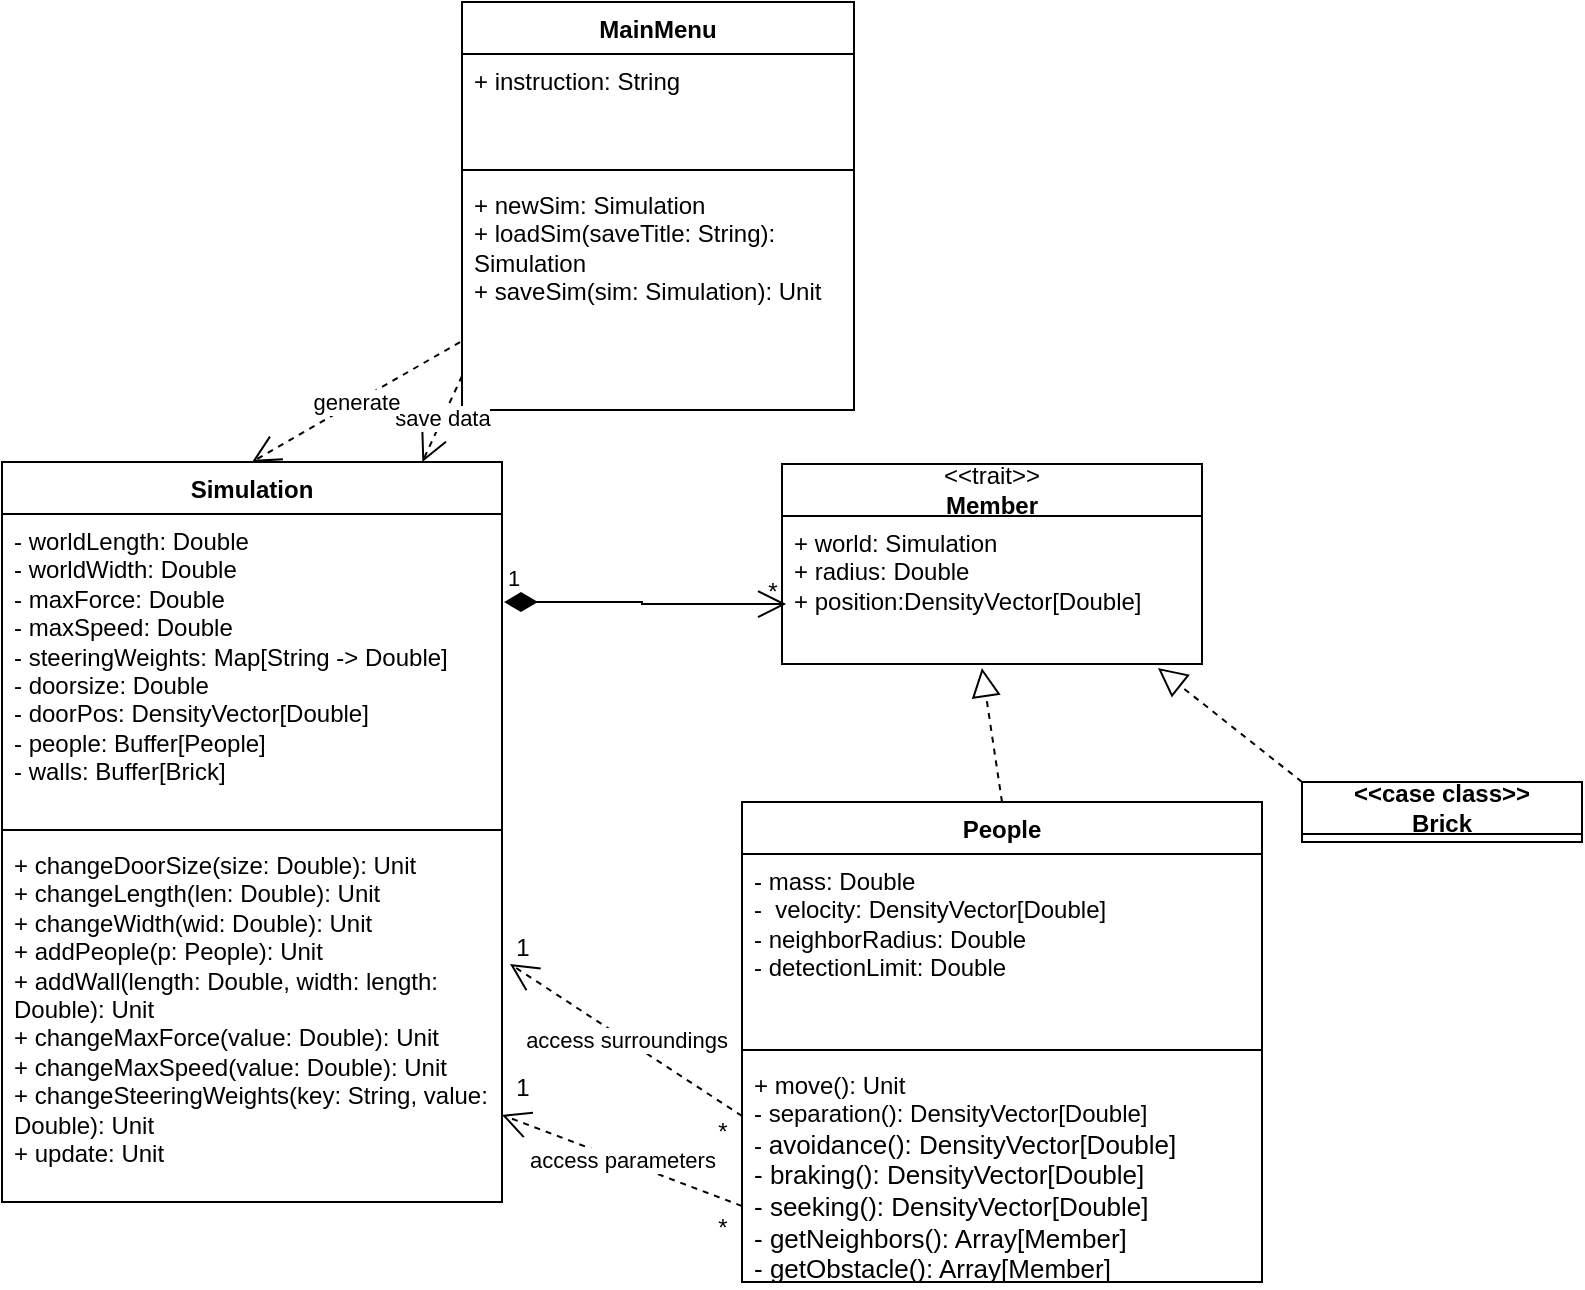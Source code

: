 <mxfile version="23.1.2" type="github">
  <diagram id="C5RBs43oDa-KdzZeNtuy" name="Page-1">
    <mxGraphModel dx="1222" dy="646" grid="1" gridSize="10" guides="1" tooltips="1" connect="1" arrows="1" fold="1" page="1" pageScale="1" pageWidth="1169" pageHeight="827" math="0" shadow="0">
      <root>
        <mxCell id="WIyWlLk6GJQsqaUBKTNV-0" />
        <mxCell id="WIyWlLk6GJQsqaUBKTNV-1" parent="WIyWlLk6GJQsqaUBKTNV-0" />
        <mxCell id="RkpjHpUXgbbp_-WKOQ0z-0" value="MainMenu" style="swimlane;fontStyle=1;align=center;verticalAlign=top;childLayout=stackLayout;horizontal=1;startSize=26;horizontalStack=0;resizeParent=1;resizeParentMax=0;resizeLast=0;collapsible=1;marginBottom=0;whiteSpace=wrap;html=1;" parent="WIyWlLk6GJQsqaUBKTNV-1" vertex="1">
          <mxGeometry x="510" y="250" width="196" height="204" as="geometry" />
        </mxCell>
        <mxCell id="RkpjHpUXgbbp_-WKOQ0z-1" value="&lt;div&gt;+ instruction: String&lt;br&gt;&lt;/div&gt;" style="text;strokeColor=none;fillColor=none;align=left;verticalAlign=top;spacingLeft=4;spacingRight=4;overflow=hidden;rotatable=0;points=[[0,0.5],[1,0.5]];portConstraint=eastwest;whiteSpace=wrap;html=1;" parent="RkpjHpUXgbbp_-WKOQ0z-0" vertex="1">
          <mxGeometry y="26" width="196" height="54" as="geometry" />
        </mxCell>
        <mxCell id="RkpjHpUXgbbp_-WKOQ0z-2" value="" style="line;strokeWidth=1;fillColor=none;align=left;verticalAlign=middle;spacingTop=-1;spacingLeft=3;spacingRight=3;rotatable=0;labelPosition=right;points=[];portConstraint=eastwest;strokeColor=inherit;" parent="RkpjHpUXgbbp_-WKOQ0z-0" vertex="1">
          <mxGeometry y="80" width="196" height="8" as="geometry" />
        </mxCell>
        <mxCell id="RkpjHpUXgbbp_-WKOQ0z-3" value="&lt;div&gt;+ newSim: Simulation&lt;/div&gt;&lt;div&gt;+ loadSim(saveTitle: String): Simulation&lt;br&gt;&lt;/div&gt;&lt;div&gt;+ saveSim(sim: Simulation): Unit&lt;br&gt;&lt;/div&gt;" style="text;strokeColor=none;fillColor=none;align=left;verticalAlign=top;spacingLeft=4;spacingRight=4;overflow=hidden;rotatable=0;points=[[0,0.5],[1,0.5]];portConstraint=eastwest;whiteSpace=wrap;html=1;" parent="RkpjHpUXgbbp_-WKOQ0z-0" vertex="1">
          <mxGeometry y="88" width="196" height="116" as="geometry" />
        </mxCell>
        <mxCell id="RkpjHpUXgbbp_-WKOQ0z-4" value="Simulation" style="swimlane;fontStyle=1;align=center;verticalAlign=top;childLayout=stackLayout;horizontal=1;startSize=26;horizontalStack=0;resizeParent=1;resizeParentMax=0;resizeLast=0;collapsible=1;marginBottom=0;whiteSpace=wrap;html=1;" parent="WIyWlLk6GJQsqaUBKTNV-1" vertex="1">
          <mxGeometry x="280" y="480" width="250" height="370" as="geometry" />
        </mxCell>
        <mxCell id="RkpjHpUXgbbp_-WKOQ0z-5" value="&lt;div&gt;- worldLength: Double&lt;/div&gt;&lt;div&gt;- worldWidth: Double&lt;/div&gt;&lt;div&gt;- maxForce: Double&lt;/div&gt;&lt;div&gt;- maxSpeed: Double&lt;/div&gt;&lt;div&gt;- steeringWeights: Map[String -&amp;gt; Double]&lt;br&gt;&lt;/div&gt;&lt;div&gt;- doorsize: Double&lt;/div&gt;&lt;div&gt;- doorPos: DensityVector[Double]&lt;br&gt;&lt;/div&gt;&lt;div&gt;- people: Buffer[People] &lt;br&gt;&lt;/div&gt;&lt;div&gt;- walls: Buffer[Brick]&lt;br&gt;&lt;/div&gt;&lt;div&gt;&lt;br&gt;&lt;/div&gt;" style="text;strokeColor=none;fillColor=none;align=left;verticalAlign=top;spacingLeft=4;spacingRight=4;overflow=hidden;rotatable=0;points=[[0,0.5],[1,0.5]];portConstraint=eastwest;whiteSpace=wrap;html=1;" parent="RkpjHpUXgbbp_-WKOQ0z-4" vertex="1">
          <mxGeometry y="26" width="250" height="154" as="geometry" />
        </mxCell>
        <mxCell id="RkpjHpUXgbbp_-WKOQ0z-6" value="" style="line;strokeWidth=1;fillColor=none;align=left;verticalAlign=middle;spacingTop=-1;spacingLeft=3;spacingRight=3;rotatable=0;labelPosition=right;points=[];portConstraint=eastwest;strokeColor=inherit;" parent="RkpjHpUXgbbp_-WKOQ0z-4" vertex="1">
          <mxGeometry y="180" width="250" height="8" as="geometry" />
        </mxCell>
        <mxCell id="RkpjHpUXgbbp_-WKOQ0z-7" value="&lt;div&gt;+ changeDoorSize(size: Double): Unit&lt;/div&gt;&lt;div&gt;+ changeLength(len: Double): Unit&lt;/div&gt;&lt;div&gt;+ changeWidth(wid: Double): Unit&lt;/div&gt;&lt;div&gt;+ addPeople(p: People): Unit&lt;/div&gt;&lt;div&gt;+ addWall(length: Double, width: length: Double): Unit&lt;/div&gt;&lt;div&gt;+ changeMaxForce(value: Double): Unit&lt;/div&gt;&lt;div&gt;+ changeMaxSpeed(value: Double): Unit&lt;/div&gt;&lt;div&gt;+ changeSteeringWeights(key: String, value: Double): Unit&lt;br&gt;&lt;/div&gt;&lt;div&gt;+ update: Unit&lt;br&gt;&lt;/div&gt;&lt;div&gt;&lt;br&gt;&lt;/div&gt;" style="text;strokeColor=none;fillColor=none;align=left;verticalAlign=top;spacingLeft=4;spacingRight=4;overflow=hidden;rotatable=0;points=[[0,0.5],[1,0.5]];portConstraint=eastwest;whiteSpace=wrap;html=1;" parent="RkpjHpUXgbbp_-WKOQ0z-4" vertex="1">
          <mxGeometry y="188" width="250" height="182" as="geometry" />
        </mxCell>
        <mxCell id="jS9uIl8wAypgQjRNOiSP-0" value="People" style="swimlane;fontStyle=1;align=center;verticalAlign=top;childLayout=stackLayout;horizontal=1;startSize=26;horizontalStack=0;resizeParent=1;resizeParentMax=0;resizeLast=0;collapsible=1;marginBottom=0;whiteSpace=wrap;html=1;" vertex="1" parent="WIyWlLk6GJQsqaUBKTNV-1">
          <mxGeometry x="650" y="650" width="260" height="240" as="geometry" />
        </mxCell>
        <mxCell id="jS9uIl8wAypgQjRNOiSP-1" value="- mass: Double&lt;br&gt;&lt;div&gt;-&amp;nbsp; velocity: DensityVector[Double]&lt;/div&gt;&lt;div&gt;- neighborRadius: Double&lt;/div&gt;&lt;div&gt;- detectionLimit: Double&lt;/div&gt;&lt;div&gt;&lt;br&gt;&lt;/div&gt;" style="text;strokeColor=none;fillColor=none;align=left;verticalAlign=top;spacingLeft=4;spacingRight=4;overflow=hidden;rotatable=0;points=[[0,0.5],[1,0.5]];portConstraint=eastwest;whiteSpace=wrap;html=1;" vertex="1" parent="jS9uIl8wAypgQjRNOiSP-0">
          <mxGeometry y="26" width="260" height="94" as="geometry" />
        </mxCell>
        <mxCell id="jS9uIl8wAypgQjRNOiSP-2" value="" style="line;strokeWidth=1;fillColor=none;align=left;verticalAlign=middle;spacingTop=-1;spacingLeft=3;spacingRight=3;rotatable=0;labelPosition=right;points=[];portConstraint=eastwest;strokeColor=inherit;" vertex="1" parent="jS9uIl8wAypgQjRNOiSP-0">
          <mxGeometry y="120" width="260" height="8" as="geometry" />
        </mxCell>
        <mxCell id="jS9uIl8wAypgQjRNOiSP-3" value="&lt;div&gt;+ move(): Unit&lt;/div&gt;&lt;div&gt;- separation(): DensityVector[Double]&lt;/div&gt;&lt;div&gt;- &lt;font size=&quot;2&quot;&gt;avoidance(): DensityVector[Double]&lt;/font&gt;&lt;/div&gt;&lt;div&gt;&lt;font size=&quot;2&quot;&gt;- braking(): &lt;/font&gt;&lt;font size=&quot;2&quot;&gt;DensityVector[Double]&lt;/font&gt;&lt;/div&gt;&lt;div&gt;&lt;font size=&quot;2&quot;&gt;- seeking(): DensityVector[Double]&lt;/font&gt;&lt;/div&gt;&lt;div&gt;&lt;font size=&quot;2&quot;&gt;- getNeighbors(): Array[Member]&lt;/font&gt;&lt;/div&gt;&lt;div&gt;&lt;font size=&quot;2&quot;&gt;- getObstacle(): Array[Member]&lt;br&gt;&lt;/font&gt;&lt;/div&gt;&lt;div&gt;&lt;font size=&quot;2&quot;&gt;&lt;br&gt;&lt;/font&gt;&lt;/div&gt;&lt;div&gt;&lt;br&gt;&lt;/div&gt;&lt;div&gt;&lt;br&gt;&lt;/div&gt;" style="text;strokeColor=none;fillColor=none;align=left;verticalAlign=top;spacingLeft=4;spacingRight=4;overflow=hidden;rotatable=0;points=[[0,0.5],[1,0.5]];portConstraint=eastwest;whiteSpace=wrap;html=1;" vertex="1" parent="jS9uIl8wAypgQjRNOiSP-0">
          <mxGeometry y="128" width="260" height="112" as="geometry" />
        </mxCell>
        <mxCell id="jS9uIl8wAypgQjRNOiSP-5" value="&lt;div&gt;&amp;lt;&amp;lt;trait&amp;gt;&amp;gt;&lt;/div&gt;&lt;div&gt;&lt;b&gt;Member&lt;/b&gt;&lt;br&gt;&lt;/div&gt;" style="swimlane;fontStyle=0;childLayout=stackLayout;horizontal=1;startSize=26;fillColor=none;horizontalStack=0;resizeParent=1;resizeParentMax=0;resizeLast=0;collapsible=1;marginBottom=0;whiteSpace=wrap;html=1;" vertex="1" parent="WIyWlLk6GJQsqaUBKTNV-1">
          <mxGeometry x="670" y="481" width="210" height="100" as="geometry" />
        </mxCell>
        <mxCell id="jS9uIl8wAypgQjRNOiSP-6" value="&lt;div&gt;+ world: Simulation&lt;br&gt;&lt;/div&gt;&lt;div&gt;+ radius: Double&lt;/div&gt;+ position:DensityVector[Double]" style="text;strokeColor=none;fillColor=none;align=left;verticalAlign=top;spacingLeft=4;spacingRight=4;overflow=hidden;rotatable=0;points=[[0,0.5],[1,0.5]];portConstraint=eastwest;whiteSpace=wrap;html=1;" vertex="1" parent="jS9uIl8wAypgQjRNOiSP-5">
          <mxGeometry y="26" width="210" height="74" as="geometry" />
        </mxCell>
        <mxCell id="jS9uIl8wAypgQjRNOiSP-9" value="&lt;div&gt;&lt;b&gt;&amp;lt;&amp;lt;case class&amp;gt;&amp;gt;&lt;br&gt;&lt;/b&gt;&lt;/div&gt;&lt;div&gt;&lt;b&gt;Brick&lt;/b&gt;&lt;/div&gt;" style="swimlane;fontStyle=0;childLayout=stackLayout;horizontal=1;startSize=26;fillColor=none;horizontalStack=0;resizeParent=1;resizeParentMax=0;resizeLast=0;collapsible=1;marginBottom=0;whiteSpace=wrap;html=1;" vertex="1" parent="WIyWlLk6GJQsqaUBKTNV-1">
          <mxGeometry x="930" y="640" width="140" height="30" as="geometry" />
        </mxCell>
        <mxCell id="jS9uIl8wAypgQjRNOiSP-13" value="" style="endArrow=block;dashed=1;endFill=0;endSize=12;html=1;rounded=0;entryX=0.476;entryY=1.027;entryDx=0;entryDy=0;entryPerimeter=0;exitX=0.5;exitY=0;exitDx=0;exitDy=0;" edge="1" parent="WIyWlLk6GJQsqaUBKTNV-1" source="jS9uIl8wAypgQjRNOiSP-0" target="jS9uIl8wAypgQjRNOiSP-6">
          <mxGeometry width="160" relative="1" as="geometry">
            <mxPoint x="590" y="660" as="sourcePoint" />
            <mxPoint x="750" y="660" as="targetPoint" />
          </mxGeometry>
        </mxCell>
        <mxCell id="jS9uIl8wAypgQjRNOiSP-14" value="" style="endArrow=block;dashed=1;endFill=0;endSize=12;html=1;rounded=0;entryX=0.895;entryY=1.027;entryDx=0;entryDy=0;entryPerimeter=0;exitX=0;exitY=0;exitDx=0;exitDy=0;" edge="1" parent="WIyWlLk6GJQsqaUBKTNV-1" source="jS9uIl8wAypgQjRNOiSP-9" target="jS9uIl8wAypgQjRNOiSP-6">
          <mxGeometry width="160" relative="1" as="geometry">
            <mxPoint x="590" y="660" as="sourcePoint" />
            <mxPoint x="750" y="660" as="targetPoint" />
          </mxGeometry>
        </mxCell>
        <mxCell id="jS9uIl8wAypgQjRNOiSP-15" value="1" style="endArrow=open;html=1;endSize=12;startArrow=diamondThin;startSize=14;startFill=1;edgeStyle=orthogonalEdgeStyle;align=left;verticalAlign=bottom;rounded=0;exitX=1.004;exitY=0.286;exitDx=0;exitDy=0;exitPerimeter=0;entryX=0.01;entryY=0.595;entryDx=0;entryDy=0;entryPerimeter=0;" edge="1" parent="WIyWlLk6GJQsqaUBKTNV-1" source="RkpjHpUXgbbp_-WKOQ0z-5" target="jS9uIl8wAypgQjRNOiSP-6">
          <mxGeometry x="-1" y="3" relative="1" as="geometry">
            <mxPoint x="590" y="660" as="sourcePoint" />
            <mxPoint x="750" y="660" as="targetPoint" />
          </mxGeometry>
        </mxCell>
        <mxCell id="jS9uIl8wAypgQjRNOiSP-16" value="*" style="text;html=1;align=center;verticalAlign=middle;resizable=0;points=[];autosize=1;strokeColor=none;fillColor=none;" vertex="1" parent="WIyWlLk6GJQsqaUBKTNV-1">
          <mxGeometry x="650" y="530" width="30" height="30" as="geometry" />
        </mxCell>
        <mxCell id="jS9uIl8wAypgQjRNOiSP-17" value="access surroundings" style="endArrow=open;endSize=12;dashed=1;html=1;rounded=0;exitX=0;exitY=0.259;exitDx=0;exitDy=0;exitPerimeter=0;entryX=1.016;entryY=0.346;entryDx=0;entryDy=0;entryPerimeter=0;" edge="1" parent="WIyWlLk6GJQsqaUBKTNV-1" source="jS9uIl8wAypgQjRNOiSP-3" target="RkpjHpUXgbbp_-WKOQ0z-7">
          <mxGeometry width="160" relative="1" as="geometry">
            <mxPoint x="590" y="750" as="sourcePoint" />
            <mxPoint x="750" y="750" as="targetPoint" />
          </mxGeometry>
        </mxCell>
        <mxCell id="jS9uIl8wAypgQjRNOiSP-18" value="&lt;div&gt;access parameters&lt;/div&gt;" style="endArrow=open;endSize=12;dashed=1;html=1;rounded=0;exitX=0;exitY=0.661;exitDx=0;exitDy=0;exitPerimeter=0;" edge="1" parent="WIyWlLk6GJQsqaUBKTNV-1" source="jS9uIl8wAypgQjRNOiSP-3" target="RkpjHpUXgbbp_-WKOQ0z-7">
          <mxGeometry width="160" relative="1" as="geometry">
            <mxPoint x="590" y="750" as="sourcePoint" />
            <mxPoint x="750" y="750" as="targetPoint" />
          </mxGeometry>
        </mxCell>
        <mxCell id="jS9uIl8wAypgQjRNOiSP-21" value="save data" style="endArrow=open;endSize=12;dashed=1;html=1;rounded=0;exitX=0;exitY=0.853;exitDx=0;exitDy=0;exitPerimeter=0;" edge="1" parent="WIyWlLk6GJQsqaUBKTNV-1" source="RkpjHpUXgbbp_-WKOQ0z-3" target="RkpjHpUXgbbp_-WKOQ0z-4">
          <mxGeometry width="160" relative="1" as="geometry">
            <mxPoint x="590" y="520" as="sourcePoint" />
            <mxPoint x="750" y="520" as="targetPoint" />
          </mxGeometry>
        </mxCell>
        <mxCell id="jS9uIl8wAypgQjRNOiSP-22" value="generate" style="endArrow=open;endSize=12;dashed=1;html=1;rounded=0;exitX=-0.005;exitY=0.707;exitDx=0;exitDy=0;exitPerimeter=0;entryX=0.5;entryY=0;entryDx=0;entryDy=0;" edge="1" parent="WIyWlLk6GJQsqaUBKTNV-1" source="RkpjHpUXgbbp_-WKOQ0z-3" target="RkpjHpUXgbbp_-WKOQ0z-4">
          <mxGeometry width="160" relative="1" as="geometry">
            <mxPoint x="590" y="460" as="sourcePoint" />
            <mxPoint x="750" y="460" as="targetPoint" />
          </mxGeometry>
        </mxCell>
        <mxCell id="jS9uIl8wAypgQjRNOiSP-23" value="1" style="text;html=1;align=center;verticalAlign=middle;resizable=0;points=[];autosize=1;strokeColor=none;fillColor=none;" vertex="1" parent="WIyWlLk6GJQsqaUBKTNV-1">
          <mxGeometry x="525" y="708" width="30" height="30" as="geometry" />
        </mxCell>
        <mxCell id="jS9uIl8wAypgQjRNOiSP-25" value="1" style="text;html=1;align=center;verticalAlign=middle;resizable=0;points=[];autosize=1;strokeColor=none;fillColor=none;" vertex="1" parent="WIyWlLk6GJQsqaUBKTNV-1">
          <mxGeometry x="525" y="778" width="30" height="30" as="geometry" />
        </mxCell>
        <mxCell id="jS9uIl8wAypgQjRNOiSP-26" value="*" style="text;html=1;align=center;verticalAlign=middle;resizable=0;points=[];autosize=1;strokeColor=none;fillColor=none;" vertex="1" parent="WIyWlLk6GJQsqaUBKTNV-1">
          <mxGeometry x="625" y="848" width="30" height="30" as="geometry" />
        </mxCell>
        <mxCell id="jS9uIl8wAypgQjRNOiSP-27" value="*" style="text;html=1;align=center;verticalAlign=middle;resizable=0;points=[];autosize=1;strokeColor=none;fillColor=none;" vertex="1" parent="WIyWlLk6GJQsqaUBKTNV-1">
          <mxGeometry x="625" y="800" width="30" height="30" as="geometry" />
        </mxCell>
      </root>
    </mxGraphModel>
  </diagram>
</mxfile>
